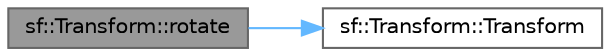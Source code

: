 digraph "sf::Transform::rotate"
{
 // LATEX_PDF_SIZE
  bgcolor="transparent";
  edge [fontname=Helvetica,fontsize=10,labelfontname=Helvetica,labelfontsize=10];
  node [fontname=Helvetica,fontsize=10,shape=box,height=0.2,width=0.4];
  rankdir="LR";
  Node1 [id="Node000001",label="sf::Transform::rotate",height=0.2,width=0.4,color="gray40", fillcolor="grey60", style="filled", fontcolor="black",tooltip="Combine the current transform with a rotation."];
  Node1 -> Node2 [id="edge1_Node000001_Node000002",color="steelblue1",style="solid",tooltip=" "];
  Node2 [id="Node000002",label="sf::Transform::Transform",height=0.2,width=0.4,color="grey40", fillcolor="white", style="filled",URL="$classsf_1_1_transform.html#ac32de51bd0b9f3d52fbe0838225ee83b",tooltip="Default constructor."];
}
